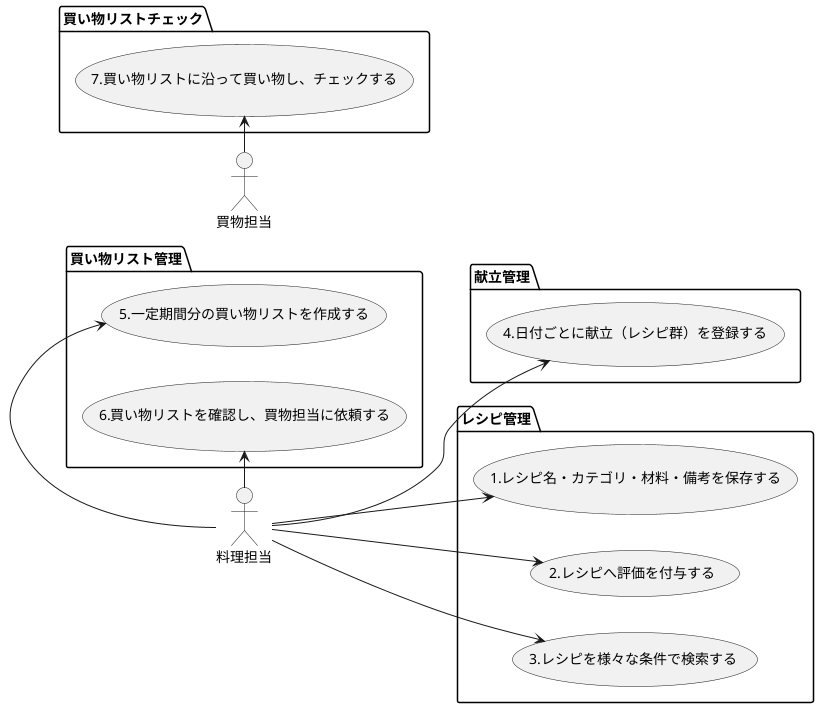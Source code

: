 @startuml
'PlantUML(ユースケース図)

:料理担当: as Cook
:買物担当: as Buyer

package 買い物リスト管理 {
left to right direction
Cook -> (5.一定期間分の買い物リストを作成する)
Cook -> (6.買い物リストを確認し、買物担当に依頼する)
}

package 買い物リストチェック{
left to right direction
Buyer -> (7.買い物リストに沿って買い物し、チェックする)
}

package 献立管理 {
left to right direction
Cook --> (4.日付ごとに献立（レシピ群）を登録する)
}

package レシピ管理 {
left to right direction
Cook --> (1.レシピ名・カテゴリ・材料・備考を保存する)
Cook --> (2.レシピへ評価を付与する)
Cook --> (3.レシピを様々な条件で検索する)
}

@enduml